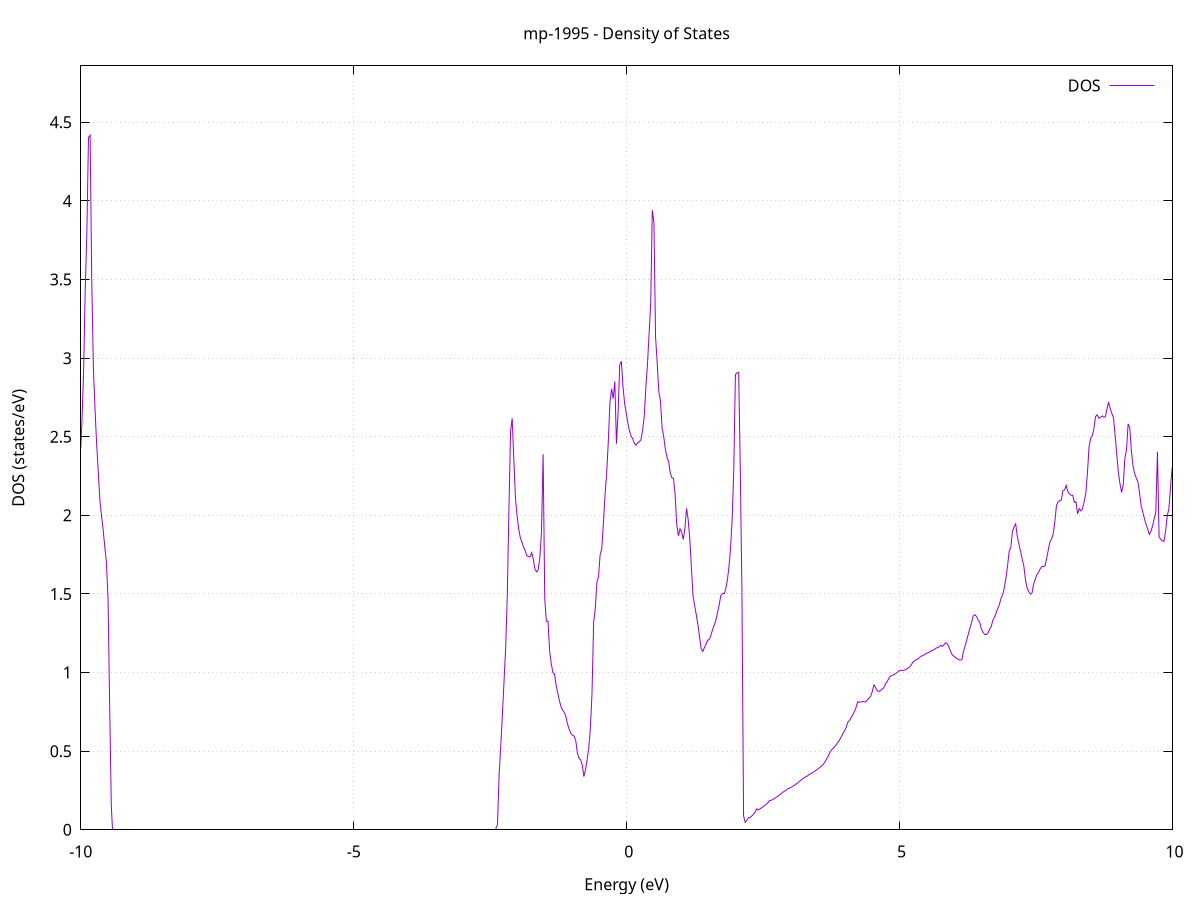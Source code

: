 set title 'mp-1995 - Density of States'
set xlabel 'Energy (eV)'
set ylabel 'DOS (states/eV)'
set grid
set xrange [-10:10]
set yrange [0:4.859]
set xzeroaxis lt -1
set terminal png size 800,600
set output 'mp-1995_dos_gnuplot.png'
plot '-' using 1:2 with lines title 'DOS'
-34.457800 0.000000
-34.427900 0.000000
-34.398100 0.000000
-34.368200 0.000000
-34.338400 0.000000
-34.308500 0.000000
-34.278700 0.000000
-34.248800 0.000000
-34.219000 0.000000
-34.189100 0.000000
-34.159300 0.000000
-34.129400 0.000000
-34.099600 0.000000
-34.069700 0.000000
-34.039800 0.000000
-34.010000 0.000000
-33.980100 0.000000
-33.950300 0.000000
-33.920400 0.000000
-33.890600 0.000000
-33.860700 0.000000
-33.830900 0.000000
-33.801000 0.000000
-33.771200 0.000000
-33.741300 0.000000
-33.711500 0.000000
-33.681600 0.000000
-33.651800 0.000000
-33.621900 0.000000
-33.592100 0.000000
-33.562200 0.000000
-33.532300 0.000000
-33.502500 0.000000
-33.472600 0.000000
-33.442800 0.000000
-33.412900 0.000000
-33.383100 0.000000
-33.353200 0.000000
-33.323400 0.000000
-33.293500 0.000000
-33.263700 0.000000
-33.233800 0.000000
-33.204000 0.000000
-33.174100 0.000000
-33.144300 0.000000
-33.114400 0.000000
-33.084600 0.000000
-33.054700 0.000000
-33.024800 0.000000
-32.995000 0.000000
-32.965100 0.000000
-32.935300 0.000000
-32.905400 0.000000
-32.875600 0.000000
-32.845700 0.000000
-32.815900 0.000000
-32.786000 0.000000
-32.756200 0.000000
-32.726300 0.000000
-32.696500 0.000000
-32.666600 0.000000
-32.636800 0.000000
-32.606900 0.000000
-32.577100 0.000000
-32.547200 0.000000
-32.517300 0.000000
-32.487500 0.000000
-32.457600 0.000000
-32.427800 0.000000
-32.397900 0.000000
-32.368100 0.000000
-32.338200 0.000000
-32.308400 0.000000
-32.278500 0.000000
-32.248700 0.000000
-32.218800 0.000000
-32.189000 0.000000
-32.159100 0.000000
-32.129300 0.000000
-32.099400 0.000000
-32.069600 0.000000
-32.039700 0.000000
-32.009900 0.000000
-31.980000 0.000000
-31.950100 0.000000
-31.920300 0.000000
-31.890400 0.000000
-31.860600 0.000000
-31.830700 0.000000
-31.800900 0.000000
-31.771000 0.000000
-31.741200 2.399400
-31.711300 19.723400
-31.681500 34.283300
-31.651600 0.000000
-31.621800 0.000000
-31.591900 0.000000
-31.562100 0.000000
-31.532200 0.000000
-31.502400 0.000000
-31.472500 0.000000
-31.442600 0.000000
-31.412800 0.000000
-31.382900 0.000000
-31.353100 0.000000
-31.323200 0.000000
-31.293400 0.000000
-31.263500 0.000000
-31.233700 0.000000
-31.203800 0.000000
-31.174000 0.000000
-31.144100 0.000000
-31.114300 0.000000
-31.084400 0.000000
-31.054600 0.000000
-31.024700 0.000000
-30.994900 0.000000
-30.965000 0.000000
-30.935100 0.000000
-30.905300 0.000000
-30.875400 0.000000
-30.845600 0.000000
-30.815700 0.000000
-30.785900 0.000000
-30.756000 0.000000
-30.726200 0.000000
-30.696300 0.000000
-30.666500 0.000000
-30.636600 0.000000
-30.606800 0.000000
-30.576900 0.000000
-30.547100 0.000000
-30.517200 0.000000
-30.487400 0.000000
-30.457500 0.000000
-30.427600 0.000000
-30.397800 0.000000
-30.367900 0.000000
-30.338100 0.000000
-30.308200 0.000000
-30.278400 0.000000
-30.248500 0.000000
-30.218700 0.000000
-30.188800 0.000000
-30.159000 0.000000
-30.129100 0.000000
-30.099300 0.000000
-30.069400 0.000000
-30.039600 0.000000
-30.009700 0.000000
-29.979900 0.000000
-29.950000 0.000000
-29.920100 0.000000
-29.890300 0.000000
-29.860400 0.000000
-29.830600 0.000000
-29.800700 0.000000
-29.770900 0.000000
-29.741000 0.000000
-29.711200 0.000000
-29.681300 0.000000
-29.651500 0.000000
-29.621600 0.000000
-29.591800 0.000000
-29.561900 0.000000
-29.532100 0.000000
-29.502200 0.000000
-29.472400 0.000000
-29.442500 0.000000
-29.412600 0.000000
-29.382800 0.000000
-29.352900 0.000000
-29.323100 0.000000
-29.293200 0.000000
-29.263400 0.000000
-29.233500 0.000000
-29.203700 0.000000
-29.173800 0.000000
-29.144000 0.000000
-29.114100 0.000000
-29.084300 0.000000
-29.054400 0.000000
-29.024600 0.000000
-28.994700 0.000000
-28.964900 0.000000
-28.935000 0.000000
-28.905200 0.000000
-28.875300 0.000000
-28.845400 0.000000
-28.815600 0.000000
-28.785700 0.000000
-28.755900 0.000000
-28.726000 0.000000
-28.696200 0.000000
-28.666300 0.000000
-28.636500 0.000000
-28.606600 0.000000
-28.576800 0.000000
-28.546900 0.000000
-28.517100 0.000000
-28.487200 0.000000
-28.457400 0.000000
-28.427500 0.000000
-28.397700 0.000000
-28.367800 0.000000
-28.337900 0.000000
-28.308100 0.000000
-28.278200 0.000000
-28.248400 0.000000
-28.218500 0.000000
-28.188700 0.000000
-28.158800 0.000000
-28.129000 0.000000
-28.099100 0.000000
-28.069300 0.000000
-28.039400 0.000000
-28.009600 0.000000
-27.979700 0.000000
-27.949900 0.000000
-27.920000 0.000000
-27.890200 0.000000
-27.860300 0.000000
-27.830400 0.000000
-27.800600 0.000000
-27.770700 0.000000
-27.740900 0.000000
-27.711000 0.000000
-27.681200 0.000000
-27.651300 0.000000
-27.621500 0.000000
-27.591600 0.000000
-27.561800 0.000000
-27.531900 0.000000
-27.502100 0.000000
-27.472200 0.000000
-27.442400 0.000000
-27.412500 0.000000
-27.382700 0.000000
-27.352800 0.000000
-27.322900 0.000000
-27.293100 0.000000
-27.263200 0.000000
-27.233400 0.000000
-27.203500 0.000000
-27.173700 0.000000
-27.143800 0.000000
-27.114000 0.000000
-27.084100 0.000000
-27.054300 0.000000
-27.024400 0.000000
-26.994600 0.000000
-26.964700 0.000000
-26.934900 0.000000
-26.905000 0.000000
-26.875200 0.000000
-26.845300 0.000000
-26.815400 0.000000
-26.785600 0.000000
-26.755700 0.000000
-26.725900 0.000000
-26.696000 0.000000
-26.666200 0.000000
-26.636300 0.000000
-26.606500 0.000000
-26.576600 0.000000
-26.546800 0.000000
-26.516900 0.000000
-26.487100 0.000000
-26.457200 0.000000
-26.427400 0.000000
-26.397500 0.000000
-26.367700 0.000000
-26.337800 0.000000
-26.307900 0.000000
-26.278100 0.000000
-26.248200 0.000000
-26.218400 0.000000
-26.188500 0.000000
-26.158700 0.000000
-26.128800 0.000000
-26.099000 0.000000
-26.069100 0.000000
-26.039300 0.000000
-26.009400 0.000000
-25.979600 0.000000
-25.949700 0.000000
-25.919900 0.000000
-25.890000 0.000000
-25.860200 0.000000
-25.830300 0.000000
-25.800500 0.000000
-25.770600 0.000000
-25.740700 0.000000
-25.710900 0.000000
-25.681000 0.000000
-25.651200 0.000000
-25.621300 0.000000
-25.591500 0.000000
-25.561600 0.000000
-25.531800 0.000000
-25.501900 0.000000
-25.472100 0.000000
-25.442200 0.000000
-25.412400 0.000000
-25.382500 0.000000
-25.352700 0.000000
-25.322800 0.000000
-25.293000 0.000000
-25.263100 0.000000
-25.233200 0.000000
-25.203400 0.000000
-25.173500 0.000000
-25.143700 0.000000
-25.113800 0.000000
-25.084000 0.000000
-25.054100 0.000000
-25.024300 0.000000
-24.994400 0.000000
-24.964600 0.000000
-24.934700 0.000000
-24.904900 0.000000
-24.875000 0.000000
-24.845200 0.000000
-24.815300 0.000000
-24.785500 0.000000
-24.755600 0.000000
-24.725700 0.000000
-24.695900 0.000000
-24.666000 0.000000
-24.636200 0.000000
-24.606300 0.000000
-24.576500 0.000000
-24.546600 0.000000
-24.516800 0.000000
-24.486900 0.000000
-24.457100 0.000000
-24.427200 0.000000
-24.397400 0.000000
-24.367500 0.000000
-24.337700 0.000000
-24.307800 0.000000
-24.278000 0.000000
-24.248100 0.000000
-24.218200 0.000000
-24.188400 0.000000
-24.158500 0.000000
-24.128700 0.000000
-24.098800 0.000000
-24.069000 0.000000
-24.039100 0.000000
-24.009300 0.000000
-23.979400 0.000000
-23.949600 0.000000
-23.919700 0.000000
-23.889900 0.000000
-23.860000 0.000000
-23.830200 0.000000
-23.800300 0.000000
-23.770500 0.000000
-23.740600 0.000000
-23.710700 0.000000
-23.680900 0.000000
-23.651000 0.000000
-23.621200 0.000000
-23.591300 0.000000
-23.561500 0.000000
-23.531600 0.000000
-23.501800 0.000000
-23.471900 0.000000
-23.442100 0.000000
-23.412200 0.000000
-23.382400 0.000000
-23.352500 0.000000
-23.322700 0.000000
-23.292800 0.000000
-23.263000 0.000000
-23.233100 0.000000
-23.203300 0.000000
-23.173400 0.000000
-23.143500 0.000000
-23.113700 0.000000
-23.083800 0.000000
-23.054000 0.000000
-23.024100 0.000000
-22.994300 0.000000
-22.964400 0.000000
-22.934600 0.000000
-22.904700 0.000000
-22.874900 0.000000
-22.845000 0.000000
-22.815200 0.000000
-22.785300 0.000000
-22.755500 0.000000
-22.725600 0.000000
-22.695800 0.000000
-22.665900 0.000000
-22.636000 0.000000
-22.606200 0.000000
-22.576300 0.000000
-22.546500 0.000000
-22.516600 0.000000
-22.486800 0.000000
-22.456900 0.000000
-22.427100 0.000000
-22.397200 0.000000
-22.367400 0.000000
-22.337500 0.000000
-22.307700 0.000000
-22.277800 0.000000
-22.248000 0.000000
-22.218100 0.000000
-22.188300 0.000000
-22.158400 0.000000
-22.128500 0.000000
-22.098700 0.000000
-22.068800 0.000000
-22.039000 0.000000
-22.009100 0.000000
-21.979300 0.000000
-21.949400 0.000000
-21.919600 0.000000
-21.889700 0.000000
-21.859900 0.000000
-21.830000 0.000000
-21.800200 0.000000
-21.770300 0.000000
-21.740500 0.000000
-21.710600 0.000000
-21.680800 0.000000
-21.650900 0.000000
-21.621000 0.000000
-21.591200 0.000000
-21.561300 0.000000
-21.531500 0.000000
-21.501600 0.000000
-21.471800 0.000000
-21.441900 0.000000
-21.412100 0.000000
-21.382200 0.000000
-21.352400 0.000000
-21.322500 0.000000
-21.292700 0.000000
-21.262800 0.000000
-21.233000 0.000000
-21.203100 0.000000
-21.173300 0.000000
-21.143400 0.000000
-21.113500 0.000000
-21.083700 0.000000
-21.053800 0.000000
-21.024000 0.000000
-20.994100 0.000000
-20.964300 0.000000
-20.934400 0.000000
-20.904600 0.000000
-20.874700 0.000000
-20.844900 0.000000
-20.815000 0.000000
-20.785200 0.000000
-20.755300 0.000000
-20.725500 0.000000
-20.695600 0.000000
-20.665800 0.000000
-20.635900 0.000000
-20.606000 0.000000
-20.576200 0.000000
-20.546300 0.000000
-20.516500 0.000000
-20.486600 0.000000
-20.456800 0.000000
-20.426900 0.000000
-20.397100 0.000000
-20.367200 0.000000
-20.337400 0.000000
-20.307500 0.000000
-20.277700 0.000000
-20.247800 0.000000
-20.218000 0.000000
-20.188100 0.000000
-20.158300 0.000000
-20.128400 0.000000
-20.098600 0.000000
-20.068700 0.000000
-20.038800 0.000000
-20.009000 0.000000
-19.979100 0.000000
-19.949300 0.000000
-19.919400 0.000000
-19.889600 0.000000
-19.859700 0.000000
-19.829900 0.000000
-19.800000 0.000000
-19.770200 0.000000
-19.740300 0.000000
-19.710500 0.000000
-19.680600 0.000000
-19.650800 0.000000
-19.620900 0.000000
-19.591100 0.000000
-19.561200 0.000000
-19.531300 0.000000
-19.501500 0.000000
-19.471600 0.000000
-19.441800 0.000000
-19.411900 0.000000
-19.382100 0.000000
-19.352200 0.000000
-19.322400 0.000000
-19.292500 0.000000
-19.262700 0.000000
-19.232800 0.000000
-19.203000 0.000000
-19.173100 0.000000
-19.143300 0.000000
-19.113400 0.000000
-19.083600 0.000000
-19.053700 0.000000
-19.023800 0.000000
-18.994000 0.000000
-18.964100 0.000000
-18.934300 0.000000
-18.904400 0.000000
-18.874600 0.000000
-18.844700 0.000000
-18.814900 0.000000
-18.785000 0.000000
-18.755200 0.000000
-18.725300 0.000000
-18.695500 0.000000
-18.665600 0.000000
-18.635800 0.000000
-18.605900 0.000000
-18.576100 0.000000
-18.546200 0.000000
-18.516300 0.000000
-18.486500 0.000000
-18.456600 0.000000
-18.426800 0.000000
-18.396900 0.000000
-18.367100 0.000000
-18.337200 0.000000
-18.307400 0.000000
-18.277500 0.000000
-18.247700 0.000000
-18.217800 0.000000
-18.188000 0.000000
-18.158100 0.000000
-18.128300 0.000000
-18.098400 0.000000
-18.068600 0.000000
-18.038700 0.000000
-18.008800 0.000000
-17.979000 0.000000
-17.949100 0.000000
-17.919300 0.000000
-17.889400 0.000000
-17.859600 0.000000
-17.829700 0.000000
-17.799900 0.000000
-17.770000 0.000000
-17.740200 0.000000
-17.710300 0.000000
-17.680500 0.000000
-17.650600 0.000000
-17.620800 0.000000
-17.590900 0.000000
-17.561100 0.000000
-17.531200 0.000000
-17.501300 0.000000
-17.471500 0.000000
-17.441600 0.000000
-17.411800 0.000000
-17.381900 0.000000
-17.352100 0.000000
-17.322200 0.000000
-17.292400 0.000000
-17.262500 0.000000
-17.232700 0.000000
-17.202800 0.000000
-17.173000 0.000000
-17.143100 0.000000
-17.113300 0.000000
-17.083400 0.000000
-17.053600 0.000000
-17.023700 0.000000
-16.993900 0.000000
-16.964000 0.000000
-16.934100 0.000000
-16.904300 0.000000
-16.874400 0.000000
-16.844600 0.000000
-16.814700 0.000000
-16.784900 0.000000
-16.755000 0.000000
-16.725200 0.000000
-16.695300 0.000000
-16.665500 0.000000
-16.635600 0.000000
-16.605800 0.000000
-16.575900 0.000000
-16.546100 0.000000
-16.516200 0.000000
-16.486400 0.000000
-16.456500 0.000000
-16.426600 0.000000
-16.396800 0.000000
-16.366900 0.000000
-16.337100 0.000000
-16.307200 0.000000
-16.277400 0.000000
-16.247500 0.000000
-16.217700 0.000000
-16.187800 0.000000
-16.158000 0.000000
-16.128100 0.000000
-16.098300 0.000000
-16.068400 0.000000
-16.038600 0.000000
-16.008700 0.000000
-15.978900 0.000000
-15.949000 0.000000
-15.919100 0.000000
-15.889300 0.000000
-15.859400 0.000000
-15.829600 0.000000
-15.799700 0.000000
-15.769900 0.000000
-15.740000 0.000000
-15.710200 0.000000
-15.680300 0.000000
-15.650500 0.000000
-15.620600 0.000000
-15.590800 0.000000
-15.560900 0.000000
-15.531100 0.000000
-15.501200 0.000000
-15.471400 0.000000
-15.441500 0.000000
-15.411600 0.000000
-15.381800 0.000000
-15.351900 0.000000
-15.322100 0.000000
-15.292200 0.000000
-15.262400 0.000000
-15.232500 0.000000
-15.202700 0.000000
-15.172800 0.000000
-15.143000 0.000000
-15.113100 0.000000
-15.083300 0.000000
-15.053400 0.000000
-15.023600 0.000000
-14.993700 0.000000
-14.963900 0.000000
-14.934000 0.000000
-14.904100 0.000000
-14.874300 0.000000
-14.844400 0.000000
-14.814600 0.000000
-14.784700 0.000000
-14.754900 0.000000
-14.725000 0.000000
-14.695200 0.000000
-14.665300 0.000000
-14.635500 0.000000
-14.605600 0.000000
-14.575800 0.000000
-14.545900 1.270800
-14.516100 2.475900
-14.486200 2.997200
-14.456400 3.125300
-14.426500 3.247100
-14.396700 3.412100
-14.366800 3.601400
-14.336900 3.883300
-14.307100 4.254700
-14.277200 5.002500
-14.247400 7.880500
-14.217500 5.830400
-14.187700 4.336500
-14.157800 2.544800
-14.128000 2.436600
-14.098100 3.425900
-14.068300 4.438800
-14.038400 4.420800
-14.008600 5.571300
-13.978700 3.913500
-13.948900 4.174100
-13.919000 5.135800
-13.889200 5.506900
-13.859300 6.384300
-13.829400 7.124300
-13.799600 9.386200
-13.769700 9.864400
-13.739900 11.171400
-13.710000 13.210300
-13.680200 21.684400
-13.650300 18.363800
-13.620500 7.808700
-13.590600 4.797200
-13.560800 2.751200
-13.530900 1.176900
-13.501100 0.000000
-13.471200 0.000000
-13.441400 0.000000
-13.411500 0.000000
-13.381700 0.000000
-13.351800 0.000000
-13.321900 0.000000
-13.292100 0.000000
-13.262200 0.000000
-13.232400 0.000000
-13.202500 0.000000
-13.172700 0.000000
-13.142800 0.000000
-13.113000 0.000000
-13.083100 0.000000
-13.053300 0.000000
-13.023400 0.000000
-12.993600 0.000000
-12.963700 0.000000
-12.933900 0.000000
-12.904000 0.000000
-12.874200 0.000000
-12.844300 0.000000
-12.814400 0.000000
-12.784600 0.000000
-12.754700 0.000000
-12.724900 0.000000
-12.695000 0.000000
-12.665200 0.000000
-12.635300 0.000000
-12.605500 0.000000
-12.575600 0.000000
-12.545800 0.000000
-12.515900 0.000000
-12.486100 0.000000
-12.456200 0.000000
-12.426400 0.000000
-12.396500 0.000000
-12.366700 0.000000
-12.336800 0.000000
-12.306900 0.000000
-12.277100 0.000000
-12.247200 0.000000
-12.217400 0.000000
-12.187500 0.000000
-12.157700 0.000000
-12.127800 0.000000
-12.098000 0.000000
-12.068100 0.000000
-12.038300 0.000000
-12.008400 0.000000
-11.978600 0.000000
-11.948700 0.000000
-11.918900 0.000000
-11.889000 0.000000
-11.859200 0.000000
-11.829300 0.000000
-11.799400 0.000000
-11.769600 0.000000
-11.739700 0.000000
-11.709900 0.000000
-11.680000 0.000000
-11.650200 0.000000
-11.620300 0.000000
-11.590500 0.000000
-11.560600 0.000000
-11.530800 0.000000
-11.500900 0.000000
-11.471100 0.000000
-11.441200 0.000000
-11.411400 0.000000
-11.381500 0.000000
-11.351700 0.000000
-11.321800 0.000000
-11.292000 0.000000
-11.262100 0.000000
-11.232200 0.000000
-11.202400 0.000000
-11.172500 0.000000
-11.142700 0.000000
-11.112800 0.000000
-11.083000 0.000000
-11.053100 0.000000
-11.023300 0.000000
-10.993400 0.000000
-10.963600 0.000000
-10.933700 0.000000
-10.903900 0.000000
-10.874000 0.000000
-10.844200 0.000000
-10.814300 0.000000
-10.784500 0.000000
-10.754600 0.000000
-10.724700 0.000000
-10.694900 0.000000
-10.665000 0.000000
-10.635200 0.000000
-10.605300 0.000000
-10.575500 0.000000
-10.545600 0.000000
-10.515800 0.000000
-10.485900 0.000000
-10.456100 0.032700
-10.426200 0.106800
-10.396400 0.141800
-10.366500 0.182100
-10.336700 0.414800
-10.306800 0.746600
-10.277000 1.220100
-10.247100 1.466000
-10.217200 1.589400
-10.187400 1.681800
-10.157500 1.741200
-10.127700 1.831400
-10.097800 1.931600
-10.068000 2.051700
-10.038100 2.212000
-10.008300 2.363800
-9.978400 2.601500
-9.948600 2.913000
-9.918700 3.436800
-9.888900 3.794300
-9.859000 4.404000
-9.829200 4.417700
-9.799300 3.494400
-9.769500 2.941500
-9.739600 2.676700
-9.709700 2.453500
-9.679900 2.277300
-9.650000 2.096900
-9.620200 1.997800
-9.590300 1.906800
-9.560500 1.801200
-9.530600 1.700100
-9.500800 1.470200
-9.470900 0.785600
-9.441100 0.152500
-9.411200 0.000000
-9.381400 0.000000
-9.351500 0.000000
-9.321700 0.000000
-9.291800 0.000000
-9.262000 0.000000
-9.232100 0.000000
-9.202200 0.000000
-9.172400 0.000000
-9.142500 0.000000
-9.112700 0.000000
-9.082800 0.000000
-9.053000 0.000000
-9.023100 0.000000
-8.993300 0.000000
-8.963400 0.000000
-8.933600 0.000000
-8.903700 0.000000
-8.873900 0.000000
-8.844000 0.000000
-8.814200 0.000000
-8.784300 0.000000
-8.754500 0.000000
-8.724600 0.000000
-8.694700 0.000000
-8.664900 0.000000
-8.635000 0.000000
-8.605200 0.000000
-8.575300 0.000000
-8.545500 0.000000
-8.515600 0.000000
-8.485800 0.000000
-8.455900 0.000000
-8.426100 0.000000
-8.396200 0.000000
-8.366400 0.000000
-8.336500 0.000000
-8.306700 0.000000
-8.276800 0.000000
-8.247000 0.000000
-8.217100 0.000000
-8.187300 0.000000
-8.157400 0.000000
-8.127500 0.000000
-8.097700 0.000000
-8.067800 0.000000
-8.038000 0.000000
-8.008100 0.000000
-7.978300 0.000000
-7.948400 0.000000
-7.918600 0.000000
-7.888700 0.000000
-7.858900 0.000000
-7.829000 0.000000
-7.799200 0.000000
-7.769300 0.000000
-7.739500 0.000000
-7.709600 0.000000
-7.679800 0.000000
-7.649900 0.000000
-7.620000 0.000000
-7.590200 0.000000
-7.560300 0.000000
-7.530500 0.000000
-7.500600 0.000000
-7.470800 0.000000
-7.440900 0.000000
-7.411100 0.000000
-7.381200 0.000000
-7.351400 0.000000
-7.321500 0.000000
-7.291700 0.000000
-7.261800 0.000000
-7.232000 0.000000
-7.202100 0.000000
-7.172300 0.000000
-7.142400 0.000000
-7.112500 0.000000
-7.082700 0.000000
-7.052800 0.000000
-7.023000 0.000000
-6.993100 0.000000
-6.963300 0.000000
-6.933400 0.000000
-6.903600 0.000000
-6.873700 0.000000
-6.843900 0.000000
-6.814000 0.000000
-6.784200 0.000000
-6.754300 0.000000
-6.724500 0.000000
-6.694600 0.000000
-6.664800 0.000000
-6.634900 0.000000
-6.605000 0.000000
-6.575200 0.000000
-6.545300 0.000000
-6.515500 0.000000
-6.485600 0.000000
-6.455800 0.000000
-6.425900 0.000000
-6.396100 0.000000
-6.366200 0.000000
-6.336400 0.000000
-6.306500 0.000000
-6.276700 0.000000
-6.246800 0.000000
-6.217000 0.000000
-6.187100 0.000000
-6.157300 0.000000
-6.127400 0.000000
-6.097500 0.000000
-6.067700 0.000000
-6.037800 0.000000
-6.008000 0.000000
-5.978100 0.000000
-5.948300 0.000000
-5.918400 0.000000
-5.888600 0.000000
-5.858700 0.000000
-5.828900 0.000000
-5.799000 0.000000
-5.769200 0.000000
-5.739300 0.000000
-5.709500 0.000000
-5.679600 0.000000
-5.649800 0.000000
-5.619900 0.000000
-5.590000 0.000000
-5.560200 0.000000
-5.530300 0.000000
-5.500500 0.000000
-5.470600 0.000000
-5.440800 0.000000
-5.410900 0.000000
-5.381100 0.000000
-5.351200 0.000000
-5.321400 0.000000
-5.291500 0.000000
-5.261700 0.000000
-5.231800 0.000000
-5.202000 0.000000
-5.172100 0.000000
-5.142300 0.000000
-5.112400 0.000000
-5.082600 0.000000
-5.052700 0.000000
-5.022800 0.000000
-4.993000 0.000000
-4.963100 0.000000
-4.933300 0.000000
-4.903400 0.000000
-4.873600 0.000000
-4.843700 0.000000
-4.813900 0.000000
-4.784000 0.000000
-4.754200 0.000000
-4.724300 0.000000
-4.694500 0.000000
-4.664600 0.000000
-4.634800 0.000000
-4.604900 0.000000
-4.575100 0.000000
-4.545200 0.000000
-4.515300 0.000000
-4.485500 0.000000
-4.455600 0.000000
-4.425800 0.000000
-4.395900 0.000000
-4.366100 0.000000
-4.336200 0.000000
-4.306400 0.000000
-4.276500 0.000000
-4.246700 0.000000
-4.216800 0.000000
-4.187000 0.000000
-4.157100 0.000000
-4.127300 0.000000
-4.097400 0.000000
-4.067600 0.000000
-4.037700 0.000000
-4.007800 0.000000
-3.978000 0.000000
-3.948100 0.000000
-3.918300 0.000000
-3.888400 0.000000
-3.858600 0.000000
-3.828700 0.000000
-3.798900 0.000000
-3.769000 0.000000
-3.739200 0.000000
-3.709300 0.000000
-3.679500 0.000000
-3.649600 0.000000
-3.619800 0.000000
-3.589900 0.000000
-3.560100 0.000000
-3.530200 0.000000
-3.500300 0.000000
-3.470500 0.000000
-3.440600 0.000000
-3.410800 0.000000
-3.380900 0.000000
-3.351100 0.000000
-3.321200 0.000000
-3.291400 0.000000
-3.261500 0.000000
-3.231700 0.000000
-3.201800 0.000000
-3.172000 0.000000
-3.142100 0.000000
-3.112300 0.000000
-3.082400 0.000000
-3.052600 0.000000
-3.022700 0.000000
-2.992800 0.000000
-2.963000 0.000000
-2.933100 0.000000
-2.903300 0.000000
-2.873400 0.000000
-2.843600 0.000000
-2.813700 0.000000
-2.783900 0.000000
-2.754000 0.000000
-2.724200 0.000000
-2.694300 0.000000
-2.664500 0.000000
-2.634600 0.000000
-2.604800 0.000000
-2.574900 0.000000
-2.545100 0.000000
-2.515200 0.000000
-2.485400 0.000000
-2.455500 0.000000
-2.425600 0.000000
-2.395800 0.000000
-2.365900 0.034100
-2.336100 0.351900
-2.306200 0.529300
-2.276400 0.731100
-2.246500 0.942500
-2.216700 1.153300
-2.186800 1.488000
-2.157000 2.026300
-2.127100 2.530800
-2.097300 2.617500
-2.067400 2.361600
-2.037600 2.113500
-2.007700 1.998700
-1.977900 1.913700
-1.948000 1.857800
-1.918100 1.828700
-1.888300 1.798100
-1.858400 1.776600
-1.828600 1.743200
-1.798700 1.737100
-1.768900 1.736600
-1.739000 1.763100
-1.709200 1.718400
-1.679300 1.657400
-1.649500 1.640400
-1.619600 1.655100
-1.589800 1.733700
-1.559900 1.898000
-1.530100 2.389000
-1.500200 1.468800
-1.470400 1.326200
-1.440500 1.327900
-1.410600 1.135800
-1.380800 1.056900
-1.350900 1.000600
-1.321100 0.990300
-1.291200 0.918000
-1.261400 0.868100
-1.231500 0.821300
-1.201700 0.781700
-1.171800 0.760700
-1.142000 0.746500
-1.112100 0.719600
-1.082300 0.671400
-1.052400 0.639600
-1.022600 0.612800
-0.992700 0.601800
-0.962900 0.596100
-0.933000 0.568600
-0.903100 0.489900
-0.873300 0.454800
-0.843400 0.445000
-0.813600 0.412700
-0.783700 0.338300
-0.753900 0.381700
-0.724000 0.444500
-0.694200 0.520000
-0.664300 0.647200
-0.634500 0.869200
-0.604600 1.320700
-0.574800 1.405300
-0.544900 1.574400
-0.515100 1.611400
-0.485200 1.751700
-0.455400 1.787300
-0.425500 1.950200
-0.395600 2.131400
-0.365800 2.268600
-0.335900 2.470500
-0.306100 2.714700
-0.276200 2.805500
-0.246400 2.741900
-0.216500 2.852700
-0.186700 2.455800
-0.156800 2.652500
-0.127000 2.956300
-0.097100 2.980100
-0.067300 2.820800
-0.037400 2.712600
-0.007600 2.651600
0.022300 2.588400
0.052100 2.537300
0.082000 2.503400
0.111900 2.486300
0.141700 2.457100
0.171600 2.446600
0.201400 2.460300
0.231300 2.468100
0.261100 2.480400
0.291000 2.538100
0.320800 2.623300
0.350700 2.804500
0.380500 2.953700
0.410400 3.152100
0.440200 3.339300
0.470100 3.941500
0.499900 3.862700
0.529800 3.134700
0.559600 2.968800
0.589500 2.788900
0.619300 2.729700
0.649200 2.558000
0.679100 2.501700
0.708900 2.420900
0.738800 2.370000
0.768600 2.342900
0.798500 2.270700
0.828300 2.239000
0.858200 2.235800
0.888000 2.134300
0.917900 1.941500
0.947700 1.869600
0.977600 1.914500
1.007400 1.893200
1.037300 1.846100
1.067100 1.915100
1.097000 2.045000
1.126800 1.974600
1.156700 1.851200
1.186600 1.668600
1.216400 1.487700
1.246300 1.423000
1.276100 1.367400
1.306000 1.303400
1.335800 1.226700
1.365700 1.150800
1.395500 1.134500
1.425400 1.159000
1.455200 1.180300
1.485100 1.206700
1.514900 1.208800
1.544800 1.238400
1.574600 1.273100
1.604500 1.302000
1.634300 1.332300
1.664200 1.380100
1.694100 1.428000
1.723900 1.488300
1.753800 1.501000
1.783600 1.501000
1.813500 1.528400
1.843300 1.583900
1.873200 1.668400
1.903000 1.788600
1.932900 1.974700
1.962700 2.289000
1.992600 2.895800
2.022400 2.906300
2.052300 2.908900
2.082100 2.288800
2.112000 1.512600
2.141800 0.089900
2.171700 0.046700
2.201600 0.058300
2.231400 0.076700
2.261300 0.077700
2.291100 0.087400
2.321000 0.098400
2.350800 0.110000
2.380700 0.133400
2.410500 0.126200
2.440400 0.132500
2.470200 0.139200
2.500100 0.146500
2.529900 0.154300
2.559800 0.162700
2.589600 0.171700
2.619500 0.187500
2.649300 0.187300
2.679200 0.192800
2.709100 0.199600
2.738900 0.206800
2.768800 0.213600
2.798600 0.221000
2.828500 0.229000
2.858300 0.237300
2.888200 0.245200
2.918000 0.251100
2.947900 0.260700
2.977700 0.264200
3.007600 0.269100
3.037400 0.275000
3.067300 0.281900
3.097100 0.289200
3.127000 0.296800
3.156800 0.304900
3.186700 0.313500
3.216600 0.322200
3.246400 0.330000
3.276300 0.336100
3.306100 0.340900
3.336000 0.349900
3.365800 0.355200
3.395700 0.361300
3.425500 0.367800
3.455400 0.374800
3.485200 0.382200
3.515100 0.390100
3.544900 0.398400
3.574800 0.407200
3.604600 0.416900
3.634500 0.432700
3.664300 0.450900
3.694200 0.469700
3.724000 0.493700
3.753900 0.507800
3.783800 0.518800
3.813600 0.529300
3.843500 0.542500
3.873300 0.557500
3.903200 0.573500
3.933000 0.591900
3.962900 0.612700
3.992700 0.631300
4.022600 0.651100
4.052400 0.683900
4.082300 0.696000
4.112100 0.712200
4.142000 0.731300
4.171800 0.752700
4.201700 0.776000
4.231500 0.814100
4.261400 0.810400
4.291300 0.813500
4.321100 0.816400
4.351000 0.812900
4.380800 0.815200
4.410700 0.824900
4.440500 0.836200
4.470400 0.849600
4.500200 0.878700
4.530100 0.922300
4.559900 0.905000
4.589800 0.884200
4.619600 0.879800
4.649500 0.885000
4.679300 0.894100
4.709200 0.902500
4.739000 0.927100
4.768900 0.940600
4.798800 0.959100
4.828600 0.975400
4.858500 0.983400
4.888300 0.984900
4.918200 0.990600
4.948000 0.998100
4.977900 1.008100
5.007700 1.013100
5.037600 1.014100
5.067400 1.013300
5.097300 1.016300
5.127100 1.021100
5.157000 1.029500
5.186800 1.035600
5.216700 1.051500
5.246500 1.067000
5.276400 1.074800
5.306300 1.083100
5.336100 1.085500
5.366000 1.096600
5.395800 1.105200
5.425700 1.106500
5.455500 1.114300
5.485400 1.121200
5.515200 1.125200
5.545100 1.130200
5.574900 1.136400
5.604800 1.141400
5.634600 1.146500
5.664500 1.153700
5.694300 1.160400
5.724200 1.162800
5.754000 1.173200
5.783900 1.166500
5.813800 1.177100
5.843600 1.189700
5.873500 1.182700
5.903300 1.163300
5.933200 1.134100
5.963000 1.113900
5.992900 1.104600
6.022700 1.096800
6.052600 1.088100
6.082400 1.083400
6.112300 1.079000
6.142100 1.083600
6.172000 1.137100
6.201800 1.170700
6.231700 1.208100
6.261500 1.247700
6.291400 1.285900
6.321200 1.322900
6.351100 1.360900
6.381000 1.368300
6.410800 1.356000
6.440700 1.331800
6.470500 1.319000
6.500400 1.275200
6.530200 1.254700
6.560100 1.243000
6.589900 1.241800
6.619800 1.251900
6.649600 1.276400
6.679500 1.294100
6.709300 1.332600
6.739200 1.350200
6.769000 1.378900
6.798900 1.408300
6.828700 1.432600
6.858600 1.472800
6.888500 1.495300
6.918300 1.538900
6.948200 1.599500
6.978000 1.677100
7.007900 1.772200
7.037700 1.795300
7.067600 1.897600
7.097400 1.927300
7.127300 1.945500
7.157100 1.865300
7.187000 1.816300
7.216800 1.769700
7.246700 1.719700
7.276500 1.678300
7.306400 1.589900
7.336200 1.538400
7.366100 1.515200
7.396000 1.499100
7.425800 1.505900
7.455700 1.562300
7.485500 1.592400
7.515400 1.622800
7.545200 1.636400
7.575100 1.658600
7.604900 1.674400
7.634800 1.674000
7.664600 1.678800
7.694500 1.726300
7.724300 1.779200
7.754200 1.831500
7.784000 1.850000
7.813900 1.880900
7.843700 1.956100
7.873600 2.061200
7.903500 2.086200
7.933300 2.093900
7.963200 2.096700
7.993000 2.157200
8.022900 2.161500
8.052700 2.190700
8.082600 2.150500
8.112400 2.136500
8.142300 2.127900
8.172100 2.127600
8.202000 2.082500
8.231800 2.086600
8.261700 2.008800
8.291500 2.042600
8.321400 2.028400
8.351200 2.043300
8.381100 2.086300
8.411000 2.137600
8.440800 2.264400
8.470700 2.433100
8.500500 2.492700
8.530400 2.506400
8.560200 2.551700
8.590100 2.627600
8.619900 2.639900
8.649800 2.617400
8.679600 2.623100
8.709500 2.632600
8.739300 2.625800
8.769200 2.625900
8.799000 2.675400
8.828900 2.721100
8.858700 2.678700
8.888600 2.648400
8.918500 2.623100
8.948300 2.510200
8.978200 2.390900
9.008000 2.273900
9.037900 2.201100
9.067700 2.145000
9.097600 2.195300
9.127400 2.363100
9.157300 2.416500
9.187100 2.581800
9.217000 2.559000
9.246800 2.409300
9.276700 2.313600
9.306500 2.266500
9.336400 2.237000
9.366200 2.213800
9.396100 2.143100
9.425900 2.062500
9.455800 2.019800
9.485700 1.979200
9.515500 1.942100
9.545400 1.913900
9.575200 1.878700
9.605100 1.896900
9.634900 1.933100
9.664800 1.979400
9.694600 2.018900
9.724500 2.404200
9.754300 1.863200
9.784200 1.847800
9.814000 1.839100
9.843900 1.833900
9.873700 1.900100
9.903600 1.996800
9.933400 2.041200
9.963300 2.171900
9.993200 2.303000
10.023000 2.274300
10.052900 2.184200
10.082700 2.111100
10.112600 2.076300
10.142400 2.062000
10.172300 2.088000
10.202100 2.177400
10.232000 2.290100
10.261800 2.280100
10.291700 2.096900
10.321500 2.019800
10.351400 2.021100
10.381200 2.064600
10.411100 2.156200
10.440900 2.391500
10.470800 2.489600
10.500700 2.474800
10.530500 2.514700
10.560400 2.479300
10.590200 2.496400
10.620100 2.425800
10.649900 2.373400
10.679800 2.354900
10.709600 2.422100
10.739500 2.512400
10.769300 2.688600
10.799200 2.624100
10.829000 2.492600
10.858900 2.377000
10.888700 2.294600
10.918600 2.220200
10.948400 2.161700
10.978300 2.141900
11.008200 2.127100
11.038000 2.095100
11.067900 2.064400
11.097700 2.022200
11.127600 1.969900
11.157400 1.937600
11.187300 2.019300
11.217100 2.157100
11.247000 2.245100
11.276800 2.380900
11.306700 2.400700
11.336500 2.271400
11.366400 1.843500
11.396200 1.656500
11.426100 1.528200
11.455900 1.489600
11.485800 1.448000
11.515700 1.432400
11.545500 1.422800
11.575400 1.408700
11.605200 1.368500
11.635100 1.309700
11.664900 1.355600
11.694800 1.435000
11.724600 1.533300
11.754500 1.657700
11.784300 1.732300
11.814200 1.799900
11.844000 1.849700
11.873900 1.853900
11.903700 1.855000
11.933600 1.854700
11.963400 1.871400
11.993300 1.880600
12.023200 1.956400
12.053000 2.006800
12.082900 2.081400
12.112700 2.213400
12.142600 2.299300
12.172400 2.352300
12.202300 2.373900
12.232100 2.398500
12.262000 2.448600
12.291800 2.393000
12.321700 2.215300
12.351500 2.174000
12.381400 2.210700
12.411200 2.033600
12.441100 1.907900
12.470900 1.780800
12.500800 1.632800
12.530600 1.549000
12.560500 1.491200
12.590400 1.472000
12.620200 1.430400
12.650100 1.429700
12.679900 1.443300
12.709800 1.519400
12.739600 1.938700
12.769500 1.773300
12.799300 1.609200
12.829200 1.481900
12.859000 1.384400
12.888900 1.222400
12.918700 1.120800
12.948600 0.998900
12.978400 0.838800
13.008300 0.678100
13.038100 0.588400
13.068000 0.515000
13.097900 0.468500
13.127700 0.431400
13.157600 0.400800
13.187400 0.354100
13.217300 0.308300
13.247100 0.256100
13.277000 0.209500
13.306800 0.201700
13.336700 0.242200
13.366500 0.329400
13.396400 0.435000
13.426200 0.529200
13.456100 0.629800
13.485900 0.715900
13.515800 0.799700
13.545600 0.891200
13.575500 0.982600
13.605400 1.056400
13.635200 1.112200
13.665100 1.159500
13.694900 1.205300
13.724800 1.236800
13.754600 1.275600
13.784500 1.356600
13.814300 1.429400
13.844200 1.619000
13.874000 1.287200
13.903900 1.215300
13.933700 1.190200
13.963600 1.179400
13.993400 1.170600
14.023300 1.168300
14.053100 1.165100
14.083000 1.194500
14.112900 1.207900
14.142700 1.188900
14.172600 1.150300
14.202400 1.080600
14.232300 1.031900
14.262100 0.999900
14.292000 0.974200
14.321800 0.952200
14.351700 0.931800
14.381500 0.913700
14.411400 0.901000
14.441200 0.891300
14.471100 0.884200
14.500900 0.880000
14.530800 0.878000
14.560600 0.921300
14.590500 0.934400
14.620400 0.897200
14.650200 0.882600
14.680100 0.889100
14.709900 0.893000
14.739800 0.906600
14.769600 0.918500
14.799500 0.943600
14.829300 0.989400
14.859200 1.024600
14.889000 1.086500
14.918900 1.129500
14.948700 1.143200
14.978600 1.125900
15.008400 1.111300
15.038300 1.114400
15.068100 1.133100
15.098000 1.203900
15.127800 1.155200
15.157700 1.104600
15.187600 1.047700
15.217400 1.035900
15.247300 1.009900
15.277100 0.832600
15.307000 0.742500
15.336800 0.674300
15.366700 0.655300
15.396500 0.742700
15.426400 0.835100
15.456200 0.939900
15.486100 1.105200
15.515900 1.135300
15.545800 1.126400
15.575600 1.145100
15.605500 1.156300
15.635300 1.158900
15.665200 1.166900
15.695100 1.184300
15.724900 1.176500
15.754800 1.107100
15.784600 1.014500
15.814500 1.049600
15.844300 1.083500
15.874200 1.048300
15.904000 1.024500
15.933900 1.021500
15.963700 1.074000
15.993600 1.076600
16.023400 1.054200
16.053300 1.042600
16.083100 1.068900
16.113000 1.031000
16.142800 1.015800
16.172700 1.005000
16.202600 1.001200
16.232400 1.006600
16.262300 1.042900
16.292100 1.073800
16.322000 1.105100
16.351800 1.170000
16.381700 1.292700
16.411500 1.301800
16.441400 1.267600
16.471200 1.242100
16.501100 1.244800
16.530900 1.276300
16.560800 1.325900
16.590600 1.277200
16.620500 1.261500
16.650300 1.267000
16.680200 1.279500
16.710100 1.321900
16.739900 1.358600
16.769800 1.429500
16.799600 1.504400
16.829500 1.574700
16.859300 1.633100
16.889200 1.628100
16.919000 1.631400
16.948900 1.634300
16.978700 1.648500
17.008600 1.643900
17.038400 1.655800
17.068300 1.660300
17.098100 1.668500
17.128000 1.689500
17.157800 1.707400
17.187700 1.742300
17.217600 1.745900
17.247400 1.772500
17.277300 1.810400
17.307100 1.850400
17.337000 1.822100
17.366800 1.741500
17.396700 1.680400
17.426500 1.704500
17.456400 1.662800
17.486200 1.586800
17.516100 1.700700
17.545900 1.785500
17.575800 1.945400
17.605600 1.793000
17.635500 1.578600
17.665300 1.413500
17.695200 1.330600
17.725100 1.277100
17.754900 1.242400
17.784800 1.181200
17.814600 1.134500
17.844500 1.113800
17.874300 1.051100
17.904200 0.979800
17.934000 0.924200
17.963900 0.853600
17.993700 0.774400
18.023600 0.693900
18.053400 0.622900
18.083300 0.588700
18.113100 0.521500
18.143000 0.471700
18.172800 0.451100
18.202700 0.482800
18.232500 0.401300
18.262400 0.318500
18.292300 0.267300
18.322100 0.243300
18.352000 0.224200
18.381800 0.209100
18.411700 0.197800
18.441500 0.188400
18.471400 0.180400
18.501200 0.173600
18.531100 0.163000
18.560900 0.158400
18.590800 0.154400
18.620600 0.150600
18.650500 0.147000
18.680300 0.143500
18.710200 0.140300
18.740000 0.137400
18.769900 0.134600
18.799800 0.132000
18.829600 0.129600
18.859500 0.127300
18.889300 0.125100
18.919200 0.122800
18.949000 0.120500
18.978900 0.118100
19.008700 0.115600
19.038600 0.113000
19.068400 0.110400
19.098300 0.107800
19.128100 0.105400
19.158000 0.102800
19.187800 0.100400
19.217700 0.097800
19.247500 0.094700
19.277400 0.092900
19.307300 0.091600
19.337100 0.090100
19.367000 0.088600
19.396800 0.086800
19.426700 0.085100
19.456500 0.083400
19.486400 0.081800
19.516200 0.080200
19.546100 0.078600
19.575900 0.077100
19.605800 0.075600
19.635600 0.074200
19.665500 0.072800
19.695300 0.071500
19.725200 0.070100
19.755000 0.068800
19.784900 0.067500
19.814800 0.066200
19.844600 0.064900
19.874500 0.063700
19.904300 0.062500
19.934200 0.061300
19.964000 0.060100
19.993900 0.059000
20.023700 0.057900
20.053600 0.057300
20.083400 0.056500
20.113300 0.055700
20.143100 0.055000
20.173000 0.054400
20.202800 0.053800
20.232700 0.053200
20.262500 0.052600
20.292400 0.051900
20.322300 0.051300
20.352100 0.050700
20.382000 0.050000
20.411800 0.049300
20.441700 0.048600
20.471500 0.046900
20.501400 0.046100
20.531200 0.045300
20.561100 0.044200
20.590900 0.043200
20.620800 0.042200
20.650600 0.041400
20.680500 0.040700
20.710300 0.039800
20.740200 0.038800
20.770000 0.037800
20.799900 0.036900
20.829800 0.036000
20.859600 0.035100
20.889500 0.034300
20.919300 0.033500
20.949200 0.032700
20.979000 0.031900
21.008900 0.031200
21.038700 0.030400
21.068600 0.029700
21.098400 0.029000
21.128300 0.028200
21.158100 0.027500
21.188000 0.026800
21.217800 0.026200
21.247700 0.025500
21.277500 0.024800
21.307400 0.024200
21.337200 0.023400
21.367100 0.022700
21.397000 0.021900
21.426800 0.021000
21.456700 0.020300
21.486500 0.020500
21.516400 0.021500
21.546200 0.023500
21.576100 0.024400
21.605900 0.024800
21.635800 0.024800
21.665600 0.024400
21.695500 0.019200
21.725300 0.014600
21.755200 0.012900
21.785000 0.012200
21.814900 0.011500
21.844700 0.010800
21.874600 0.010200
21.904500 0.009600
21.934300 0.008900
21.964200 0.008300
21.994000 0.007700
22.023900 0.007200
22.053700 0.006600
22.083600 0.006000
22.113400 0.005500
22.143300 0.005000
22.173100 0.004500
22.203000 0.004000
22.232800 0.003500
22.262700 0.003000
22.292500 0.002500
22.322400 0.002100
22.352200 0.001700
22.382100 0.001300
22.412000 0.000900
22.441800 0.000600
22.471700 0.000300
22.501500 0.000100
22.531400 0.000000
22.561200 0.000000
22.591100 0.000000
22.620900 0.000000
22.650800 0.000000
22.680600 0.000000
22.710500 0.000000
22.740300 0.000000
22.770200 0.000000
22.800000 0.000000
22.829900 0.000000
22.859700 0.000000
22.889600 0.000000
22.919500 0.000000
22.949300 0.000000
22.979200 0.000000
23.009000 0.000000
23.038900 0.000000
23.068700 0.000000
23.098600 0.000000
23.128400 0.000000
23.158300 0.000000
23.188100 0.000000
23.218000 0.000000
23.247800 0.000000
23.277700 0.000000
23.307500 0.000000
23.337400 0.000000
23.367200 0.000000
23.397100 0.000000
23.427000 0.000000
23.456800 0.000000
23.486700 0.000000
23.516500 0.000000
23.546400 0.000000
23.576200 0.000000
23.606100 0.000000
23.635900 0.000000
23.665800 0.000000
23.695600 0.000000
23.725500 0.000000
23.755300 0.000000
23.785200 0.000000
23.815000 0.000000
23.844900 0.000000
23.874700 0.000000
23.904600 0.000000
23.934500 0.000000
23.964300 0.000000
23.994200 0.000000
24.024000 0.000000
24.053900 0.000000
24.083700 0.000000
24.113600 0.000000
24.143400 0.000000
24.173300 0.000000
24.203100 0.000000
24.233000 0.000000
24.262800 0.000000
24.292700 0.000000
24.322500 0.000000
24.352400 0.000000
24.382200 0.000000
24.412100 0.000000
24.441900 0.000000
24.471800 0.000000
24.501700 0.000000
24.531500 0.000000
24.561400 0.000000
24.591200 0.000000
24.621100 0.000000
24.650900 0.000000
24.680800 0.000000
24.710600 0.000000
24.740500 0.000000
24.770300 0.000000
24.800200 0.000000
24.830000 0.000000
24.859900 0.000000
24.889700 0.000000
24.919600 0.000000
24.949400 0.000000
24.979300 0.000000
25.009200 0.000000
25.039000 0.000000
25.068900 0.000000
25.098700 0.000000
25.128600 0.000000
25.158400 0.000000
25.188300 0.000000
25.218100 0.000000
25.248000 0.000000
e
